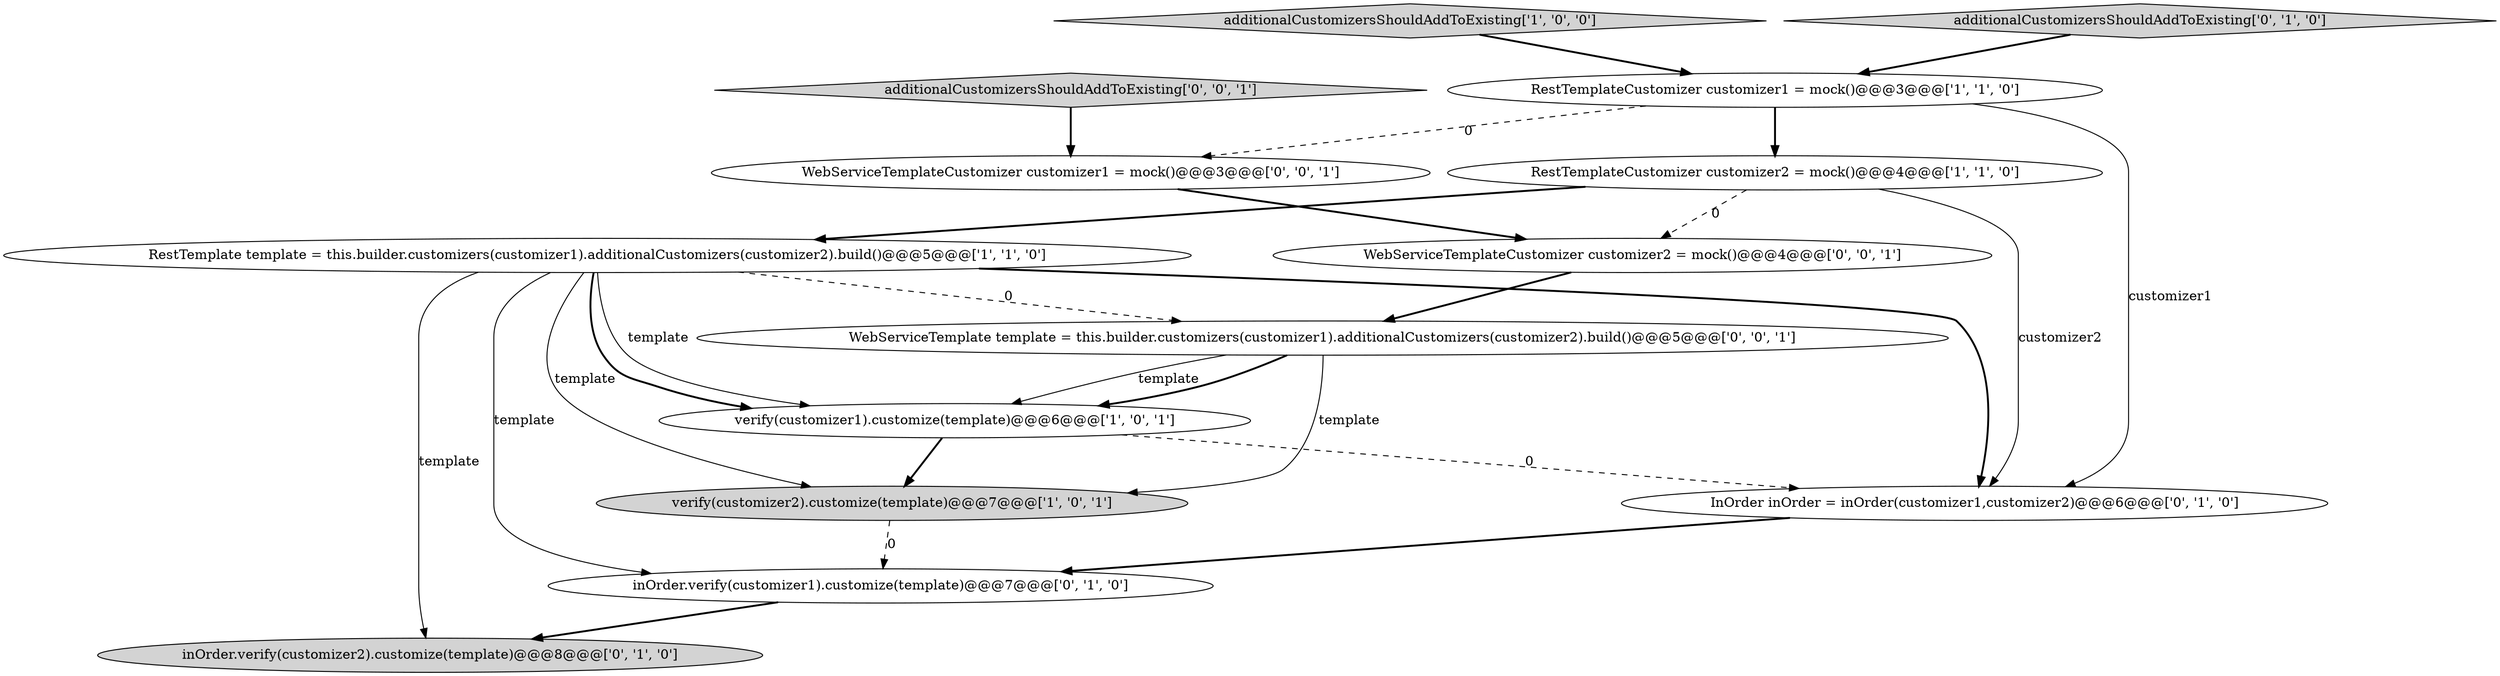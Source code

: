digraph {
10 [style = filled, label = "WebServiceTemplateCustomizer customizer2 = mock()@@@4@@@['0', '0', '1']", fillcolor = white, shape = ellipse image = "AAA0AAABBB3BBB"];
8 [style = filled, label = "InOrder inOrder = inOrder(customizer1,customizer2)@@@6@@@['0', '1', '0']", fillcolor = white, shape = ellipse image = "AAA1AAABBB2BBB"];
11 [style = filled, label = "additionalCustomizersShouldAddToExisting['0', '0', '1']", fillcolor = lightgray, shape = diamond image = "AAA0AAABBB3BBB"];
5 [style = filled, label = "verify(customizer1).customize(template)@@@6@@@['1', '0', '1']", fillcolor = white, shape = ellipse image = "AAA0AAABBB1BBB"];
6 [style = filled, label = "inOrder.verify(customizer2).customize(template)@@@8@@@['0', '1', '0']", fillcolor = lightgray, shape = ellipse image = "AAA1AAABBB2BBB"];
3 [style = filled, label = "additionalCustomizersShouldAddToExisting['1', '0', '0']", fillcolor = lightgray, shape = diamond image = "AAA0AAABBB1BBB"];
13 [style = filled, label = "WebServiceTemplateCustomizer customizer1 = mock()@@@3@@@['0', '0', '1']", fillcolor = white, shape = ellipse image = "AAA0AAABBB3BBB"];
7 [style = filled, label = "inOrder.verify(customizer1).customize(template)@@@7@@@['0', '1', '0']", fillcolor = white, shape = ellipse image = "AAA1AAABBB2BBB"];
1 [style = filled, label = "RestTemplate template = this.builder.customizers(customizer1).additionalCustomizers(customizer2).build()@@@5@@@['1', '1', '0']", fillcolor = white, shape = ellipse image = "AAA0AAABBB1BBB"];
2 [style = filled, label = "verify(customizer2).customize(template)@@@7@@@['1', '0', '1']", fillcolor = lightgray, shape = ellipse image = "AAA0AAABBB1BBB"];
12 [style = filled, label = "WebServiceTemplate template = this.builder.customizers(customizer1).additionalCustomizers(customizer2).build()@@@5@@@['0', '0', '1']", fillcolor = white, shape = ellipse image = "AAA0AAABBB3BBB"];
9 [style = filled, label = "additionalCustomizersShouldAddToExisting['0', '1', '0']", fillcolor = lightgray, shape = diamond image = "AAA0AAABBB2BBB"];
4 [style = filled, label = "RestTemplateCustomizer customizer1 = mock()@@@3@@@['1', '1', '0']", fillcolor = white, shape = ellipse image = "AAA0AAABBB1BBB"];
0 [style = filled, label = "RestTemplateCustomizer customizer2 = mock()@@@4@@@['1', '1', '0']", fillcolor = white, shape = ellipse image = "AAA0AAABBB1BBB"];
5->2 [style = bold, label=""];
12->2 [style = solid, label="template"];
9->4 [style = bold, label=""];
1->8 [style = bold, label=""];
1->6 [style = solid, label="template"];
7->6 [style = bold, label=""];
0->10 [style = dashed, label="0"];
0->8 [style = solid, label="customizer2"];
0->1 [style = bold, label=""];
10->12 [style = bold, label=""];
5->8 [style = dashed, label="0"];
12->5 [style = solid, label="template"];
12->5 [style = bold, label=""];
1->5 [style = solid, label="template"];
2->7 [style = dashed, label="0"];
1->2 [style = solid, label="template"];
1->7 [style = solid, label="template"];
11->13 [style = bold, label=""];
1->12 [style = dashed, label="0"];
8->7 [style = bold, label=""];
4->13 [style = dashed, label="0"];
13->10 [style = bold, label=""];
3->4 [style = bold, label=""];
4->8 [style = solid, label="customizer1"];
4->0 [style = bold, label=""];
1->5 [style = bold, label=""];
}

